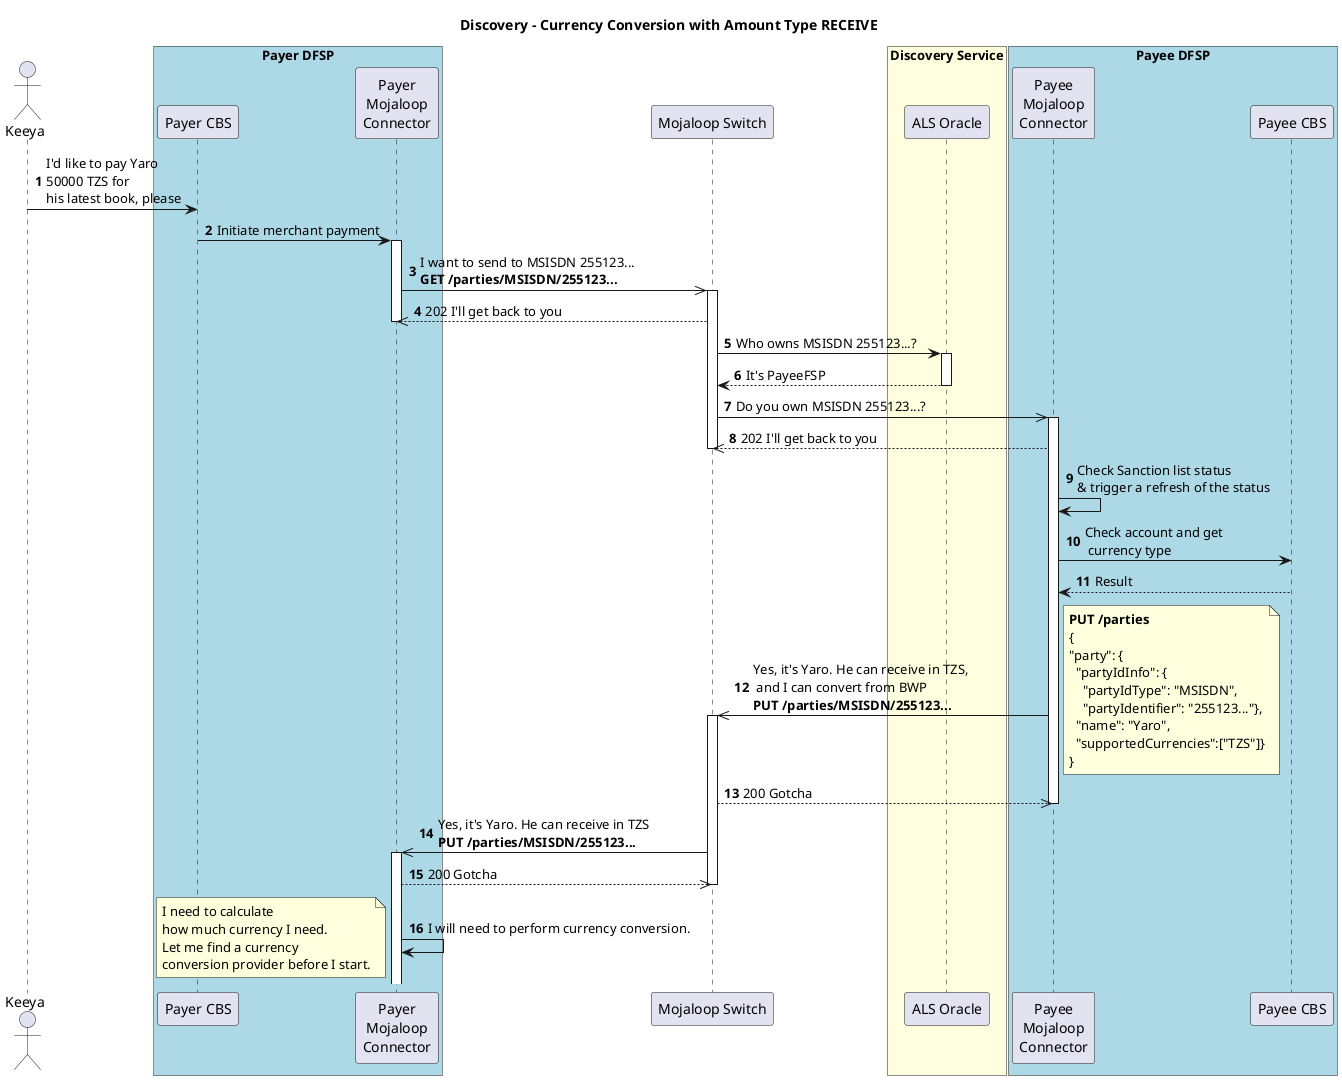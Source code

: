 @startuml FXAPI_Payer_Receive_Discovery

!$simplified = false
!$shortCutSingleFXP = false
!$hideSwitchDetail = false
!$senderName = "Keeya"
!$receiverName = "Yaro"
!$payerCurrency = "BWP"
!$payeeCurrency = "TZS"
!$payerFSPID = "PayerFSP"
!$payeeFSPID = "PayeeFSP"
!$payerMSISDN = "267876..."
!$payeeMSISDN = "255123..."
!$payeeReceiveAmount = "50000"
!$payeeFee = "4000"
!$targetAmount = "54000"
!$fxpChargesSource = "33"
!$fxpChargesTarget = "6000"
!$fxpSourceAmount = "330"
!$fxpTargetAmount = "54000"
!$totalChargesSourceCurrency = "55"


title Discovery - Currency Conversion with Amount Type RECEIVE
actor "$senderName" as A1
box "Payer DFSP" #LightBlue  
  participant "Payer CBS" as PayerCBS
  participant "Payer\nMojaloop\nConnector" as D1
end box

participant "Mojaloop Switch" as S1

box "Discovery Service" #LightYellow
  participant "ALS Oracle" as ALS
end box

'box "FX provider"  
'  participant "FXP\nConnector" as FXP
'  participant "Backend FX API" as FXPBackend
'end box

box "Payee DFSP" #LightBlue   
  participant "Payee\nMojaloop\nConnector" as D2
  participant "Payee CBS" as PayeeCBS
end box

'actor "$receiverName" as A2
autonumber

A1->PayerCBS:I'd like to pay $receiverName\n$payeeReceiveAmount $payeeCurrency for \nhis latest book, please
PayerCBS->D1: Initiate merchant payment
activate D1
D1->>S1:I want to send to MSISDN $payeeMSISDN\n**GET /parties/MSISDN/$payeeMSISDN**
activate S1
!if ($simplified != true)
S1-->>D1:202 I'll get back to you
!endif
deactivate D1
S1->ALS:Who owns MSISDN $payeeMSISDN?
activate ALS
ALS-->S1:It's $payeeFSPID
deactivate ALS
S1->>D2:Do you own MSISDN $payeeMSISDN?
activate D2
!if ($simplified != true)
D2-->>S1:202 I'll get back to you
!endif
deactivate S1
D2->D2: Check Sanction list status \n& trigger a refresh of the status
D2->PayeeCBS: Check account and get\n currency type
!if ($simplified != true)
PayeeCBS-->D2: Result
!endif
D2->>S1:Yes, it's $receiverName. He can receive in $payeeCurrency,\n and I can convert from $payerCurrency\n**PUT /parties/MSISDN/$payeeMSISDN**
!if ($simplified != true)
note right
    **PUT /parties**
    {
    "party": {
      "partyIdInfo": {
        "partyIdType": "MSISDN",
        "partyIdentifier": "$payeeMSISDN"},
      "name": "$receiverName",
      "supportedCurrencies":["$payeeCurrency"]}
    }
end note
!else
note over D2
    Payee Info with Encrypted KYC Data
end note
!endif
activate S1
!if ($simplified != true)
S1-->>D2:200 Gotcha
!endif
deactivate D2
S1->>D1:Yes, it's $receiverName. He can receive in $payeeCurrency\n**PUT /parties/MSISDN/$payeeMSISDN**
activate D1
!if ($simplified != true)
D1-->>S1:200 Gotcha
!endif
deactivate S1

D1->D1: I will need to perform currency conversion.
note left
I need to calculate 
how much currency I need. 
Let me find a currency 
conversion provider before I start.
end note

@enduml
